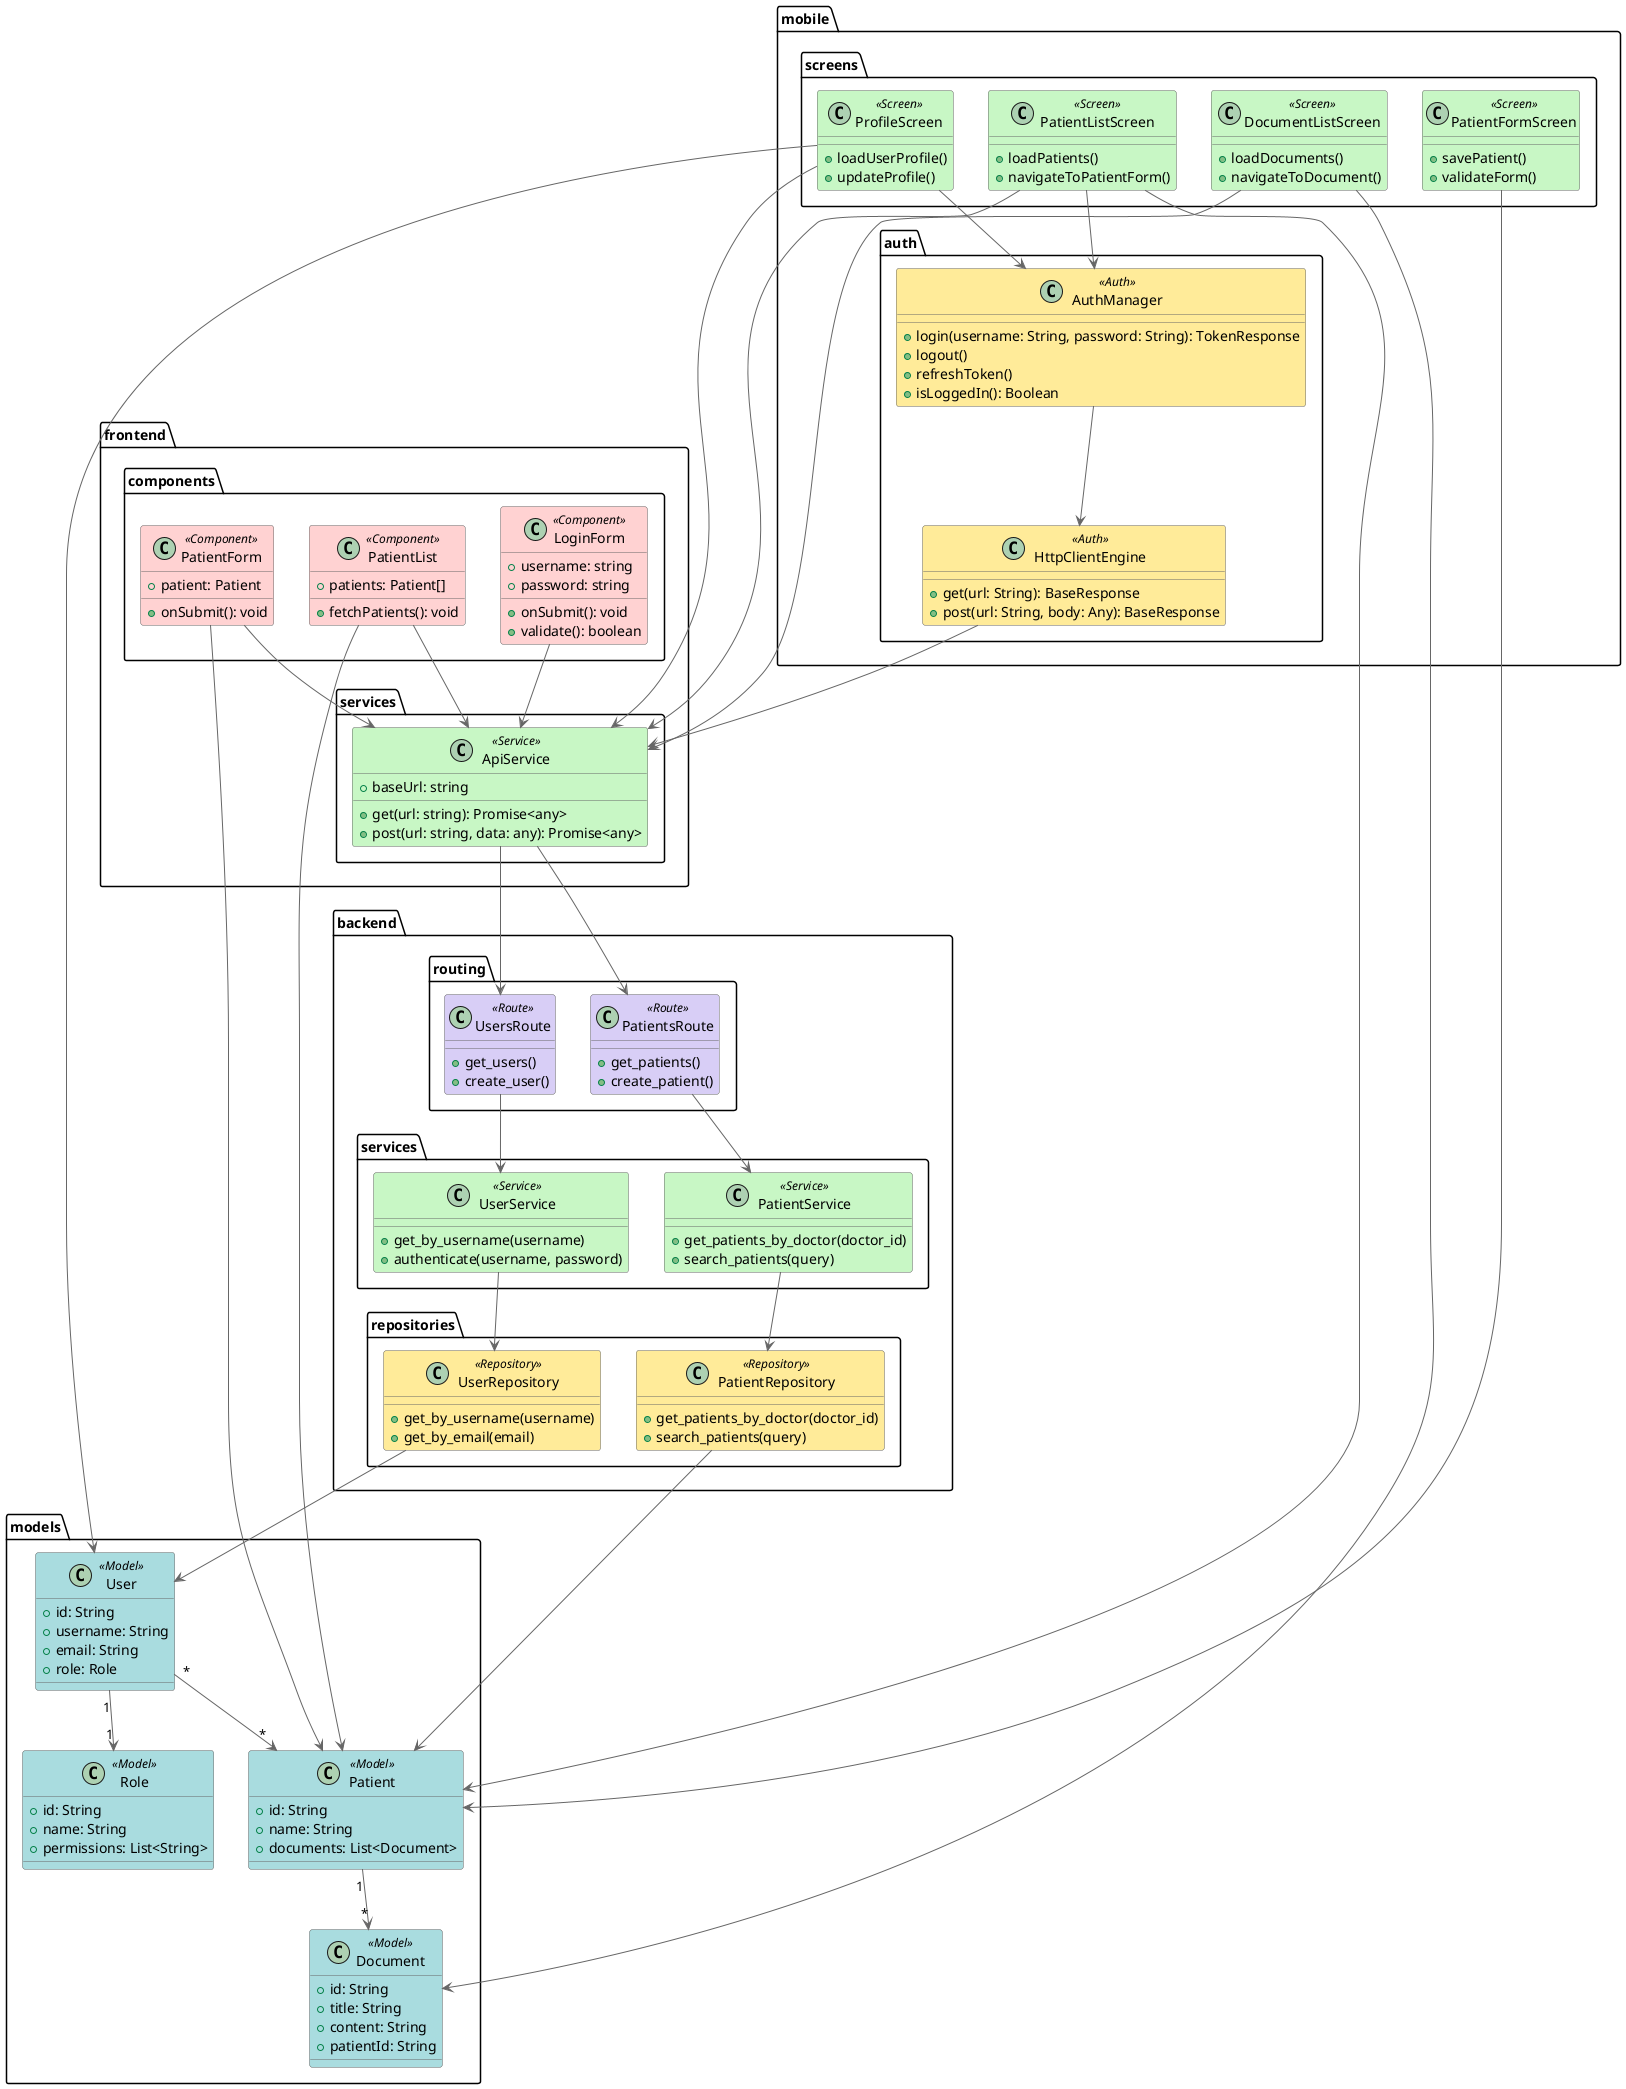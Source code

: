 @startuml "Unified System Architecture"

' Color scheme for the diagram
!define MODEL_COLOR #A9DCDF
!define SCREEN_COLOR #C8F7C5
!define AUTH_COLOR #FFEB99
!define COMPONENT_COLOR #FFD2D2
!define UTILS_COLOR #D8CEF6
!define SERVICE_COLOR #C8F7C5
!define REPOSITORY_COLOR #FFEB99
!define ROUTE_COLOR #D8CEF6

' Stereotypes for visual separation
skinparam class {
    BackgroundColor<<Model>> MODEL_COLOR
    BackgroundColor<<Screen>> SCREEN_COLOR
    BackgroundColor<<Auth>> AUTH_COLOR
    BackgroundColor<<Component>> COMPONENT_COLOR
    BackgroundColor<<Utils>> UTILS_COLOR
    BackgroundColor<<Service>> SERVICE_COLOR
    BackgroundColor<<Repository>> REPOSITORY_COLOR
    BackgroundColor<<Route>> ROUTE_COLOR
    ArrowColor #666666
    BorderColor #666666
}

' Shared Models (used across mobile, frontend, and backend)
package "models" {
    class User <<Model>> {
        + id: String
        + username: String
        + email: String
        + role: Role
    }

    class Patient <<Model>> {
        + id: String
        + name: String
        + documents: List<Document>
    }

    class Document <<Model>> {
        + id: String
        + title: String
        + content: String
        + patientId: String
    }

    class Role <<Model>> {
        + id: String
        + name: String
        + permissions: List<String>
    }
}

' Mobile Application
package "mobile" {
    package "screens" {
        class PatientListScreen <<Screen>> {
            + loadPatients()
            + navigateToPatientForm()
        }

        class PatientFormScreen <<Screen>> {
            + savePatient()
            + validateForm()
        }

        class DocumentListScreen <<Screen>> {
            + loadDocuments()
            + navigateToDocument()
        }

        class ProfileScreen <<Screen>> {
            + loadUserProfile()
            + updateProfile()
        }
    }

    package "auth" {
        class AuthManager <<Auth>> {
            + login(username: String, password: String): TokenResponse
            + logout()
            + refreshToken()
            + isLoggedIn(): Boolean
        }

        class HttpClientEngine <<Auth>> {
            + get(url: String): BaseResponse
            + post(url: String, body: Any): BaseResponse
        }
    }
}

' Frontend
package "frontend" {
    package "components" {
        class LoginForm <<Component>> {
            + username: string
            + password: string
            + onSubmit(): void
            + validate(): boolean
        }

        class PatientList <<Component>> {
            + patients: Patient[]
            + fetchPatients(): void
        }

        class PatientForm <<Component>> {
            + patient: Patient
            + onSubmit(): void
        }
    }

    package "services" {
        class ApiService <<Service>> {
            + baseUrl: string
            + get(url: string): Promise<any>
            + post(url: string, data: any): Promise<any>
        }
    }
}

' Backend
package "backend" {
    package "services" {
        class UserService <<Service>> {
            + get_by_username(username)
            + authenticate(username, password)
        }

        class PatientService <<Service>> {
            + get_patients_by_doctor(doctor_id)
            + search_patients(query)
        }
    }

    package "repositories" {
        class UserRepository <<Repository>> {
            + get_by_username(username)
            + get_by_email(email)
        }

        class PatientRepository <<Repository>> {
            + get_patients_by_doctor(doctor_id)
            + search_patients(query)
        }
    }

    package "routing" {
        class UsersRoute <<Route>> {
            + get_users()
            + create_user()
        }

        class PatientsRoute <<Route>> {
            + get_patients()
            + create_patient()
        }
    }
}

' Relationships between classes
' Models
User "1" --> "1" Role
Patient "1" --> "*" Document
User "*" --> "*" Patient

' Mobile
PatientListScreen --> Patient
PatientFormScreen --> Patient
DocumentListScreen --> Document
ProfileScreen --> User
AuthManager --> HttpClientEngine
PatientListScreen --> AuthManager
ProfileScreen --> AuthManager

' Frontend
LoginForm --> ApiService
PatientList --> ApiService
PatientForm --> ApiService
PatientList --> Patient
PatientForm --> Patient

' Backend
UserService --> UserRepository
PatientService --> PatientRepository
UsersRoute --> UserService
PatientsRoute --> PatientService
UserRepository --> User
PatientRepository --> Patient

' Cross-layer interactions
HttpClientEngine --> ApiService
ApiService --> UsersRoute
ApiService --> PatientsRoute
PatientListScreen --> ApiService
DocumentListScreen --> ApiService
ProfileScreen --> ApiService

@enduml